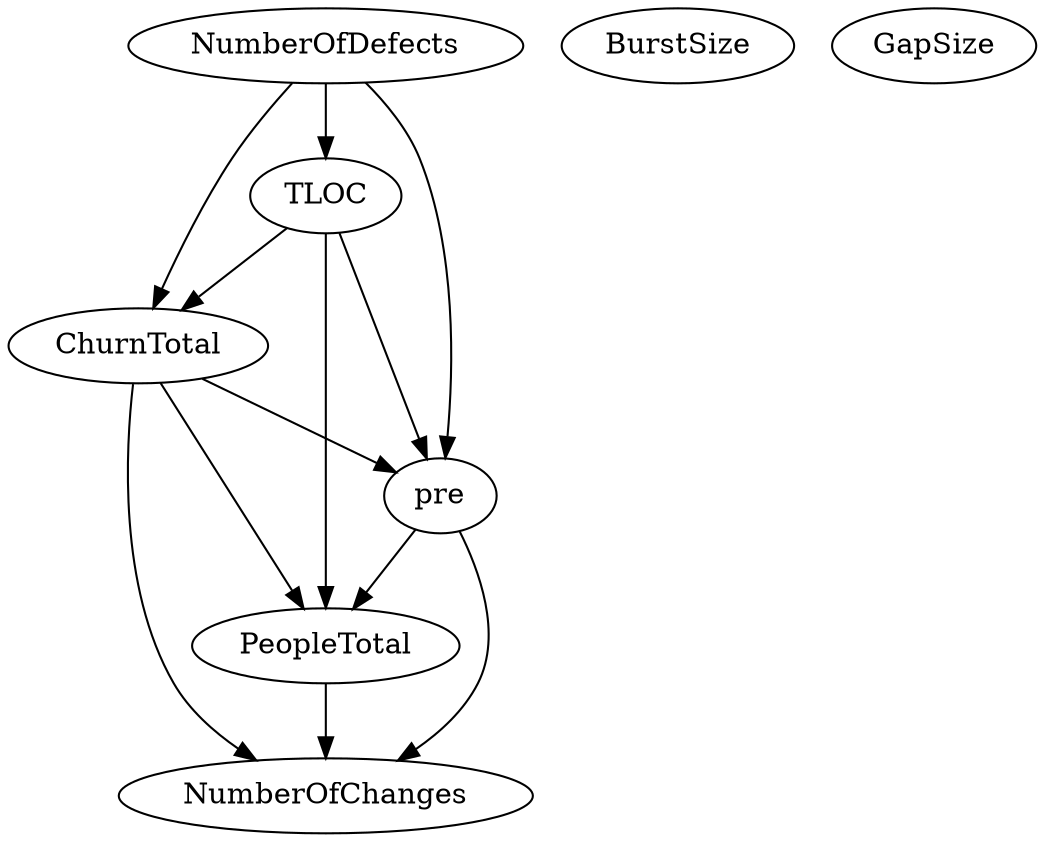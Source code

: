 digraph {
   PeopleTotal;
   NumberOfChanges;
   ChurnTotal;
   TLOC;
   pre;
   NumberOfDefects;
   BurstSize;
   GapSize;
   PeopleTotal -> NumberOfChanges;
   ChurnTotal -> PeopleTotal;
   ChurnTotal -> NumberOfChanges;
   ChurnTotal -> pre;
   TLOC -> PeopleTotal;
   TLOC -> ChurnTotal;
   TLOC -> pre;
   pre -> PeopleTotal;
   pre -> NumberOfChanges;
   NumberOfDefects -> ChurnTotal;
   NumberOfDefects -> TLOC;
   NumberOfDefects -> pre;
}
